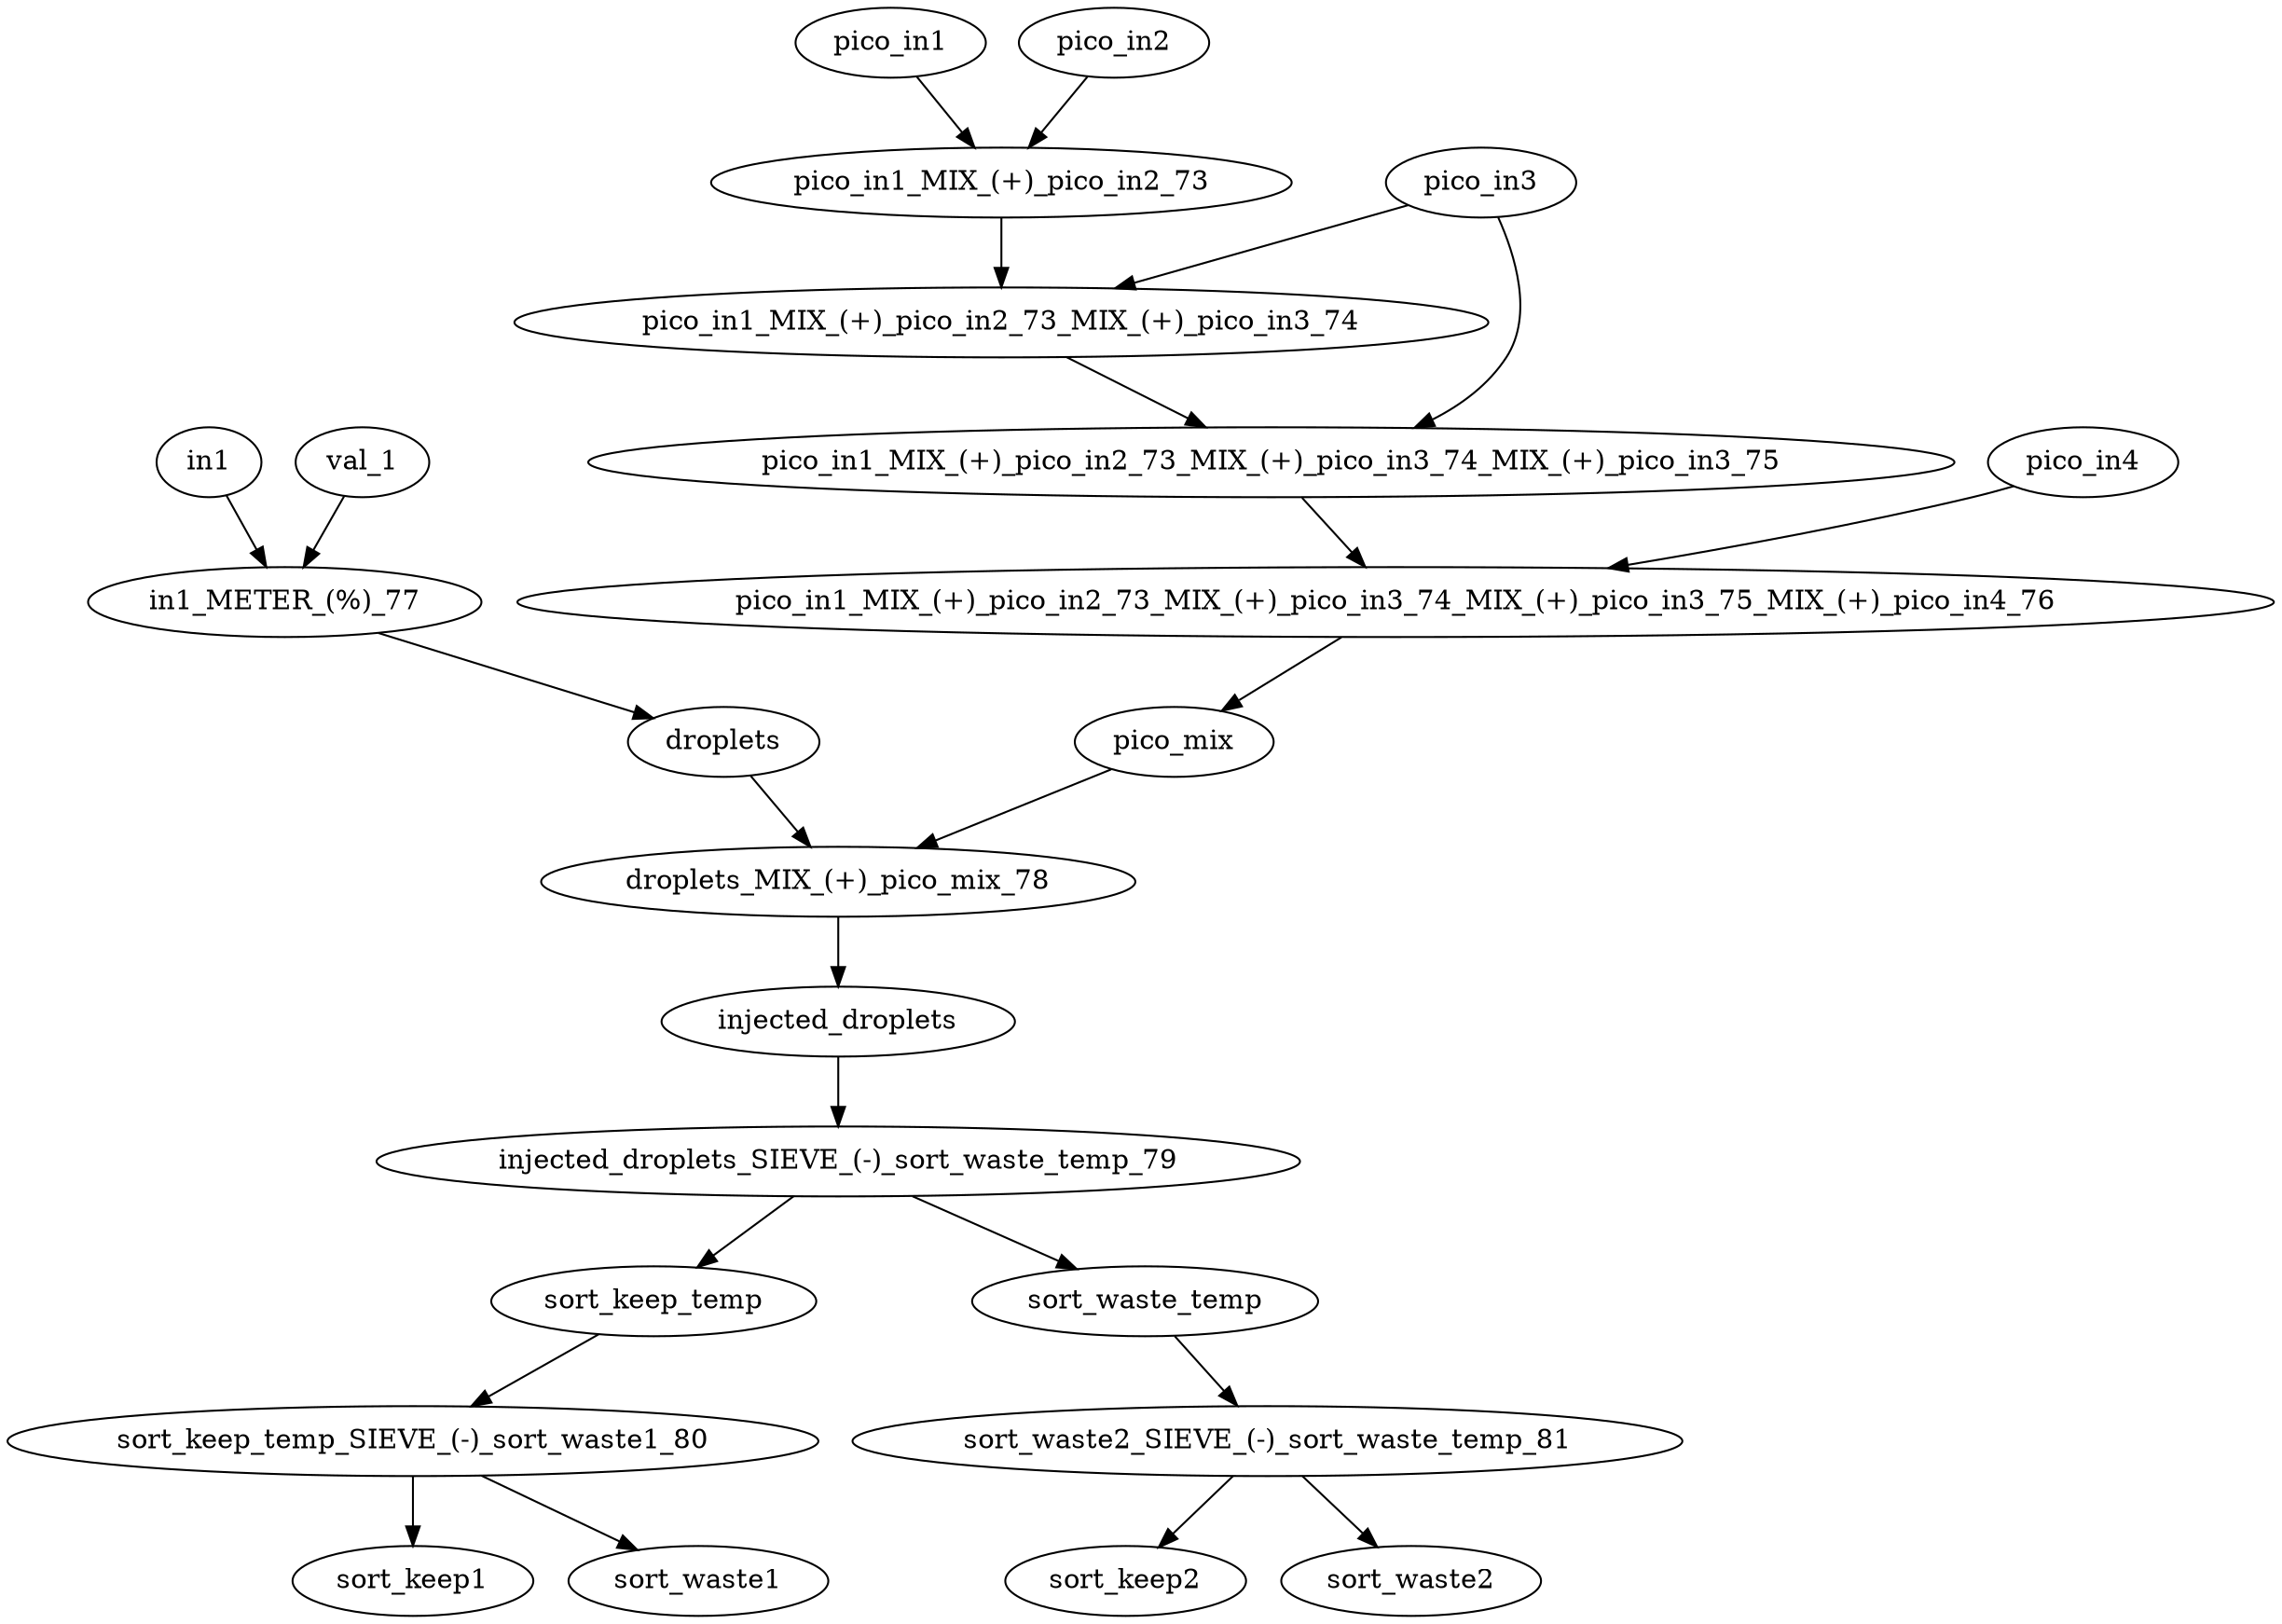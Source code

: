 strict digraph "" {
	in1 -> "in1_METER_(%)_77";
	pico_in1 -> "pico_in1_MIX_(+)_pico_in2_73";
	pico_in2 -> "pico_in1_MIX_(+)_pico_in2_73";
	pico_in3 -> "pico_in1_MIX_(+)_pico_in2_73_MIX_(+)_pico_in3_74";
	pico_in3 -> "pico_in1_MIX_(+)_pico_in2_73_MIX_(+)_pico_in3_74_MIX_(+)_pico_in3_75";
	pico_in4 -> "pico_in1_MIX_(+)_pico_in2_73_MIX_(+)_pico_in3_74_MIX_(+)_pico_in3_75_MIX_(+)_pico_in4_76";
	pico_mix -> "droplets_MIX_(+)_pico_mix_78";
	"pico_in1_MIX_(+)_pico_in2_73" -> "pico_in1_MIX_(+)_pico_in2_73_MIX_(+)_pico_in3_74";
	"pico_in1_MIX_(+)_pico_in2_73_MIX_(+)_pico_in3_74" -> "pico_in1_MIX_(+)_pico_in2_73_MIX_(+)_pico_in3_74_MIX_(+)_pico_in3_75";
	"pico_in1_MIX_(+)_pico_in2_73_MIX_(+)_pico_in3_74_MIX_(+)_pico_in3_75" -> "pico_in1_MIX_(+)_pico_in2_73_MIX_(+)_pico_in3_74_MIX_(+)_pico_in3_75_MIX_(+)_pico_in4_76";
	"pico_in1_MIX_(+)_pico_in2_73_MIX_(+)_pico_in3_74_MIX_(+)_pico_in3_75_MIX_(+)_pico_in4_76" -> pico_mix;
	droplets -> "droplets_MIX_(+)_pico_mix_78";
	"in1_METER_(%)_77" -> droplets;
	val_1 -> "in1_METER_(%)_77";
	injected_droplets -> "injected_droplets_SIEVE_(-)_sort_waste_temp_79";
	"droplets_MIX_(+)_pico_mix_78" -> injected_droplets;
	sort_keep_temp -> "sort_keep_temp_SIEVE_(-)_sort_waste1_80";
	sort_waste_temp -> "sort_waste2_SIEVE_(-)_sort_waste_temp_81";
	"injected_droplets_SIEVE_(-)_sort_waste_temp_79" -> sort_keep_temp;
	"injected_droplets_SIEVE_(-)_sort_waste_temp_79" -> sort_waste_temp;
	"sort_keep_temp_SIEVE_(-)_sort_waste1_80" -> sort_keep1;
	"sort_keep_temp_SIEVE_(-)_sort_waste1_80" -> sort_waste1;
	"sort_waste2_SIEVE_(-)_sort_waste_temp_81" -> sort_keep2;
	"sort_waste2_SIEVE_(-)_sort_waste_temp_81" -> sort_waste2;
}
